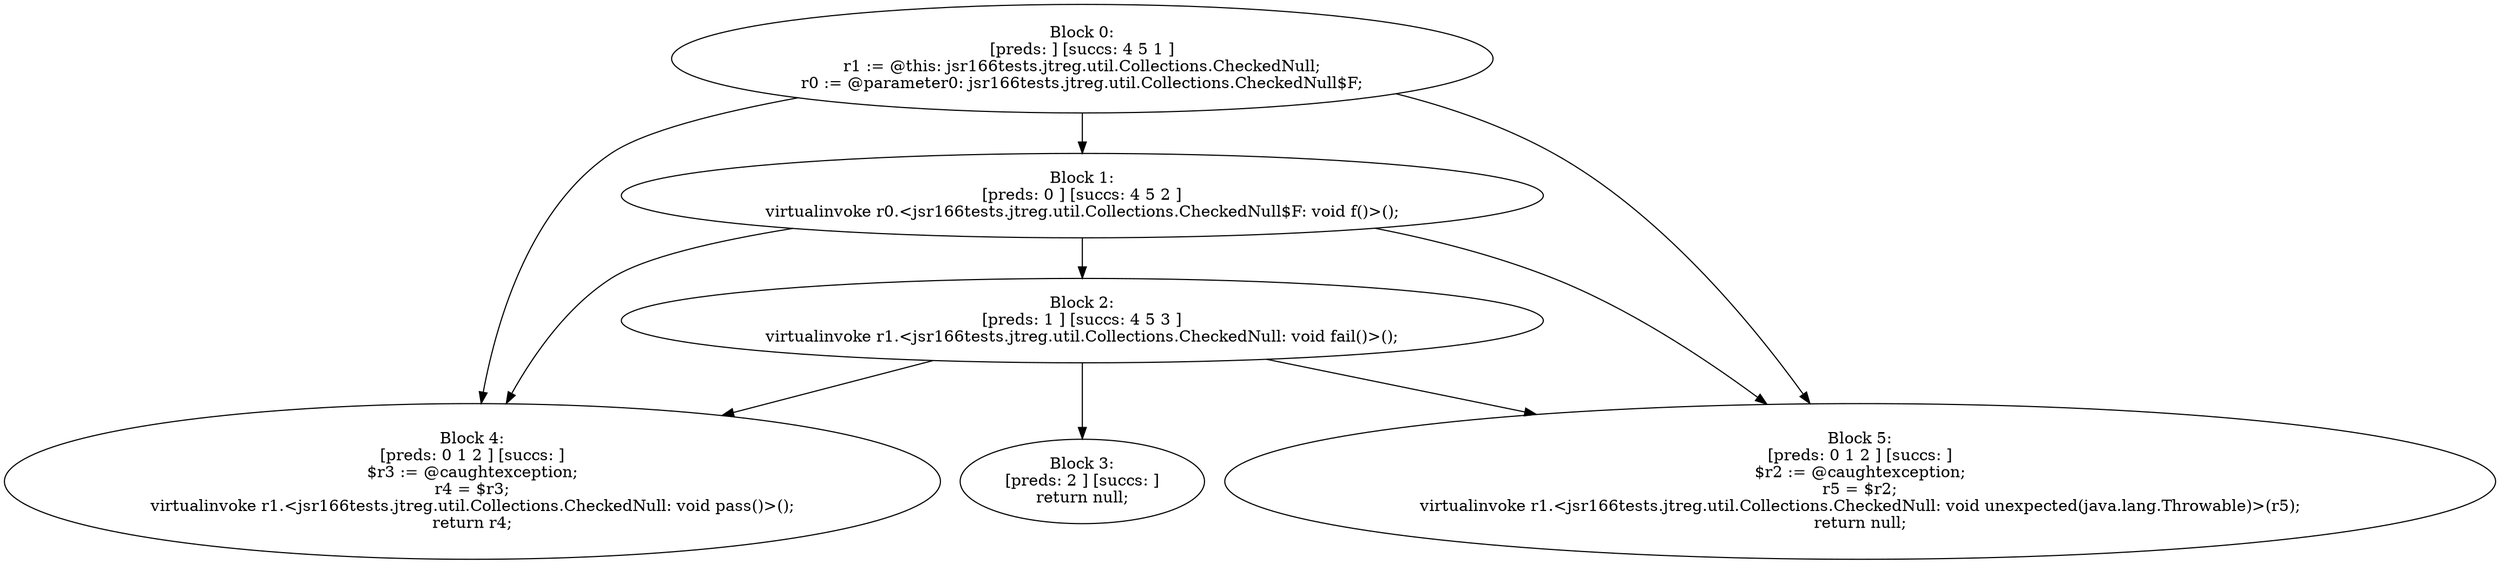 digraph "unitGraph" {
    "Block 0:
[preds: ] [succs: 4 5 1 ]
r1 := @this: jsr166tests.jtreg.util.Collections.CheckedNull;
r0 := @parameter0: jsr166tests.jtreg.util.Collections.CheckedNull$F;
"
    "Block 1:
[preds: 0 ] [succs: 4 5 2 ]
virtualinvoke r0.<jsr166tests.jtreg.util.Collections.CheckedNull$F: void f()>();
"
    "Block 2:
[preds: 1 ] [succs: 4 5 3 ]
virtualinvoke r1.<jsr166tests.jtreg.util.Collections.CheckedNull: void fail()>();
"
    "Block 3:
[preds: 2 ] [succs: ]
return null;
"
    "Block 4:
[preds: 0 1 2 ] [succs: ]
$r3 := @caughtexception;
r4 = $r3;
virtualinvoke r1.<jsr166tests.jtreg.util.Collections.CheckedNull: void pass()>();
return r4;
"
    "Block 5:
[preds: 0 1 2 ] [succs: ]
$r2 := @caughtexception;
r5 = $r2;
virtualinvoke r1.<jsr166tests.jtreg.util.Collections.CheckedNull: void unexpected(java.lang.Throwable)>(r5);
return null;
"
    "Block 0:
[preds: ] [succs: 4 5 1 ]
r1 := @this: jsr166tests.jtreg.util.Collections.CheckedNull;
r0 := @parameter0: jsr166tests.jtreg.util.Collections.CheckedNull$F;
"->"Block 4:
[preds: 0 1 2 ] [succs: ]
$r3 := @caughtexception;
r4 = $r3;
virtualinvoke r1.<jsr166tests.jtreg.util.Collections.CheckedNull: void pass()>();
return r4;
";
    "Block 0:
[preds: ] [succs: 4 5 1 ]
r1 := @this: jsr166tests.jtreg.util.Collections.CheckedNull;
r0 := @parameter0: jsr166tests.jtreg.util.Collections.CheckedNull$F;
"->"Block 5:
[preds: 0 1 2 ] [succs: ]
$r2 := @caughtexception;
r5 = $r2;
virtualinvoke r1.<jsr166tests.jtreg.util.Collections.CheckedNull: void unexpected(java.lang.Throwable)>(r5);
return null;
";
    "Block 0:
[preds: ] [succs: 4 5 1 ]
r1 := @this: jsr166tests.jtreg.util.Collections.CheckedNull;
r0 := @parameter0: jsr166tests.jtreg.util.Collections.CheckedNull$F;
"->"Block 1:
[preds: 0 ] [succs: 4 5 2 ]
virtualinvoke r0.<jsr166tests.jtreg.util.Collections.CheckedNull$F: void f()>();
";
    "Block 1:
[preds: 0 ] [succs: 4 5 2 ]
virtualinvoke r0.<jsr166tests.jtreg.util.Collections.CheckedNull$F: void f()>();
"->"Block 4:
[preds: 0 1 2 ] [succs: ]
$r3 := @caughtexception;
r4 = $r3;
virtualinvoke r1.<jsr166tests.jtreg.util.Collections.CheckedNull: void pass()>();
return r4;
";
    "Block 1:
[preds: 0 ] [succs: 4 5 2 ]
virtualinvoke r0.<jsr166tests.jtreg.util.Collections.CheckedNull$F: void f()>();
"->"Block 5:
[preds: 0 1 2 ] [succs: ]
$r2 := @caughtexception;
r5 = $r2;
virtualinvoke r1.<jsr166tests.jtreg.util.Collections.CheckedNull: void unexpected(java.lang.Throwable)>(r5);
return null;
";
    "Block 1:
[preds: 0 ] [succs: 4 5 2 ]
virtualinvoke r0.<jsr166tests.jtreg.util.Collections.CheckedNull$F: void f()>();
"->"Block 2:
[preds: 1 ] [succs: 4 5 3 ]
virtualinvoke r1.<jsr166tests.jtreg.util.Collections.CheckedNull: void fail()>();
";
    "Block 2:
[preds: 1 ] [succs: 4 5 3 ]
virtualinvoke r1.<jsr166tests.jtreg.util.Collections.CheckedNull: void fail()>();
"->"Block 4:
[preds: 0 1 2 ] [succs: ]
$r3 := @caughtexception;
r4 = $r3;
virtualinvoke r1.<jsr166tests.jtreg.util.Collections.CheckedNull: void pass()>();
return r4;
";
    "Block 2:
[preds: 1 ] [succs: 4 5 3 ]
virtualinvoke r1.<jsr166tests.jtreg.util.Collections.CheckedNull: void fail()>();
"->"Block 5:
[preds: 0 1 2 ] [succs: ]
$r2 := @caughtexception;
r5 = $r2;
virtualinvoke r1.<jsr166tests.jtreg.util.Collections.CheckedNull: void unexpected(java.lang.Throwable)>(r5);
return null;
";
    "Block 2:
[preds: 1 ] [succs: 4 5 3 ]
virtualinvoke r1.<jsr166tests.jtreg.util.Collections.CheckedNull: void fail()>();
"->"Block 3:
[preds: 2 ] [succs: ]
return null;
";
}
